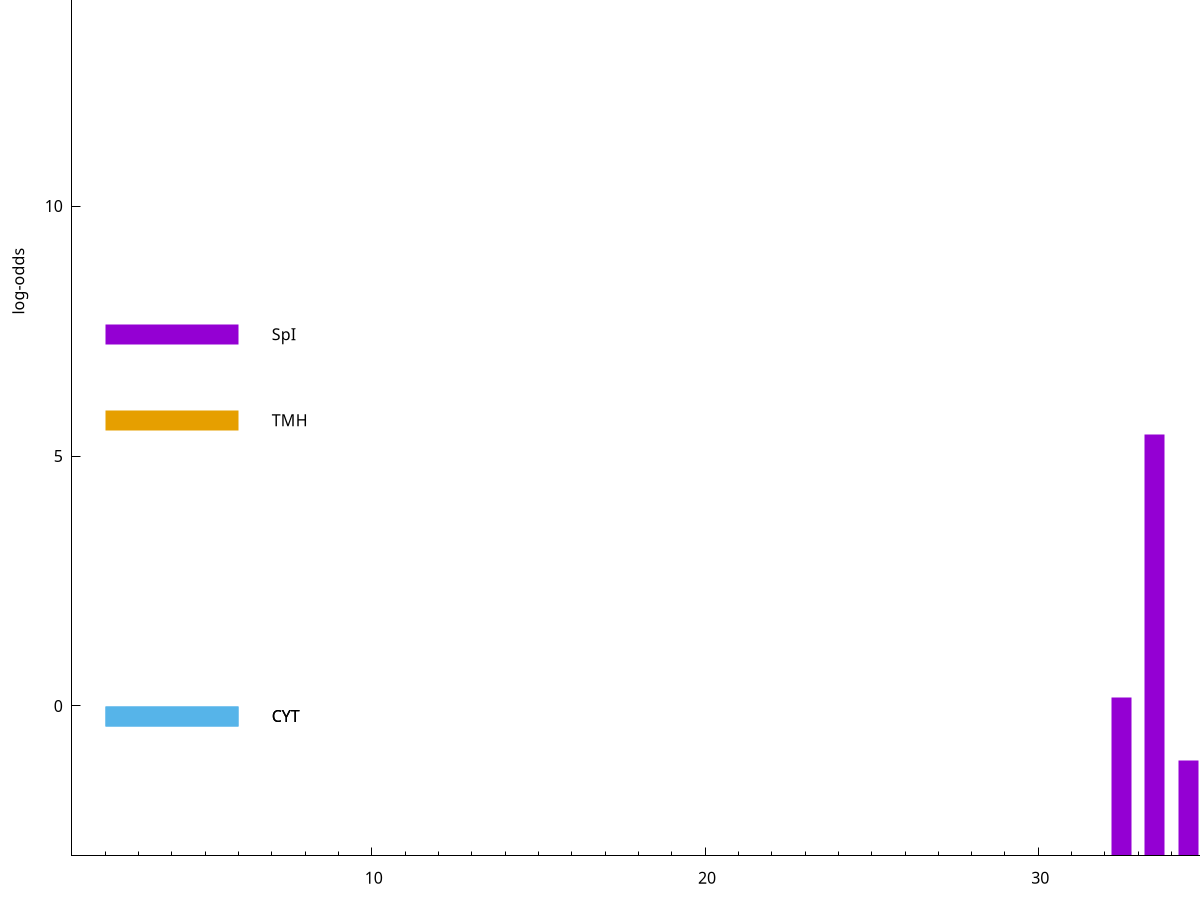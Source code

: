 set title "LipoP predictions for SRR4017897.gff"
set size 2., 1.4
set xrange [1:70] 
set mxtics 10
set yrange [-3:20]
set y2range [0:23]
set ylabel "log-odds"
set term postscript eps color solid "Helvetica" 30
set output "SRR4017897.gff22.eps"
set arrow from 2,15.5729 to 6,15.5729 nohead lt 1 lw 20
set label "SpI" at 7,15.5729
set arrow from 2,7.43669 to 6,7.43669 nohead lt 1 lw 20
set label "SpI" at 7,7.43669
set arrow from 2,5.71483 to 6,5.71483 nohead lt 4 lw 20
set label "TMH" at 7,5.71483
set arrow from 2,-0.200913 to 6,-0.200913 nohead lt 3 lw 20
set label "CYT" at 7,-0.200913
set arrow from 2,-0.200913 to 6,-0.200913 nohead lt 3 lw 20
set label "CYT" at 7,-0.200913
set arrow from 2,15.5729 to 6,15.5729 nohead lt 1 lw 20
set label "SpI" at 7,15.5729
# NOTE: The scores below are the log-odds scores with the threshold
# NOTE: subtracted (a hack to make gnuplot make the histogram all
# NOTE: look nice).
plot "-" axes x1y2 title "" with impulses lt 1 lw 20
39.500000 18.571500
35.500000 9.747500
33.500000 8.433480
37.500000 7.993190
39.500000 7.322870
41.500000 5.815550
36.500000 5.348770
38.500000 4.403690
42.500000 3.621293
32.500000 3.172968
34.500000 1.900330
38.500000 1.622770
37.500000 0.784800
36.500000 0.194710
e
exit
